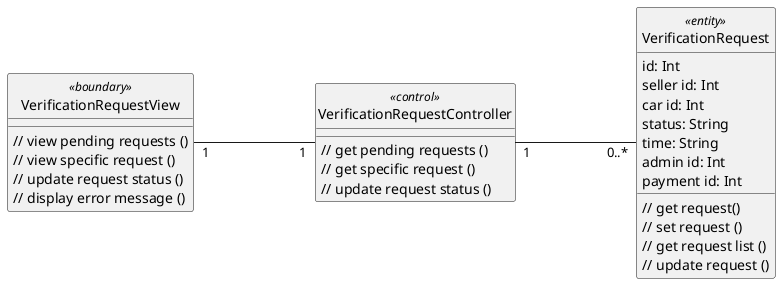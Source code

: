 @startuml 
left to right direction
skinparam classAttributeIconSize 0
skinparam linetype ortho
hide circle
class VerificationRequestView <<boundary>> {
    // view pending requests ()
    // view specific request ()
    // update request status ()
    // display error message ()

    }

class VerificationRequestController <<control>> {
    // get pending requests ()
    // get specific request ()
    // update request status ()

    }

class VerificationRequest <<entity>> {
    id: Int
    seller id: Int
    car id: Int
    status: String
    time: String
    admin id: Int
    payment id: Int
    // get request()
    // set request ()
    // get request list ()
    // update request ()
    }


VerificationRequestView "1" --- "1" VerificationRequestController

VerificationRequestController "1" --- "0..*" VerificationRequest


@enduml